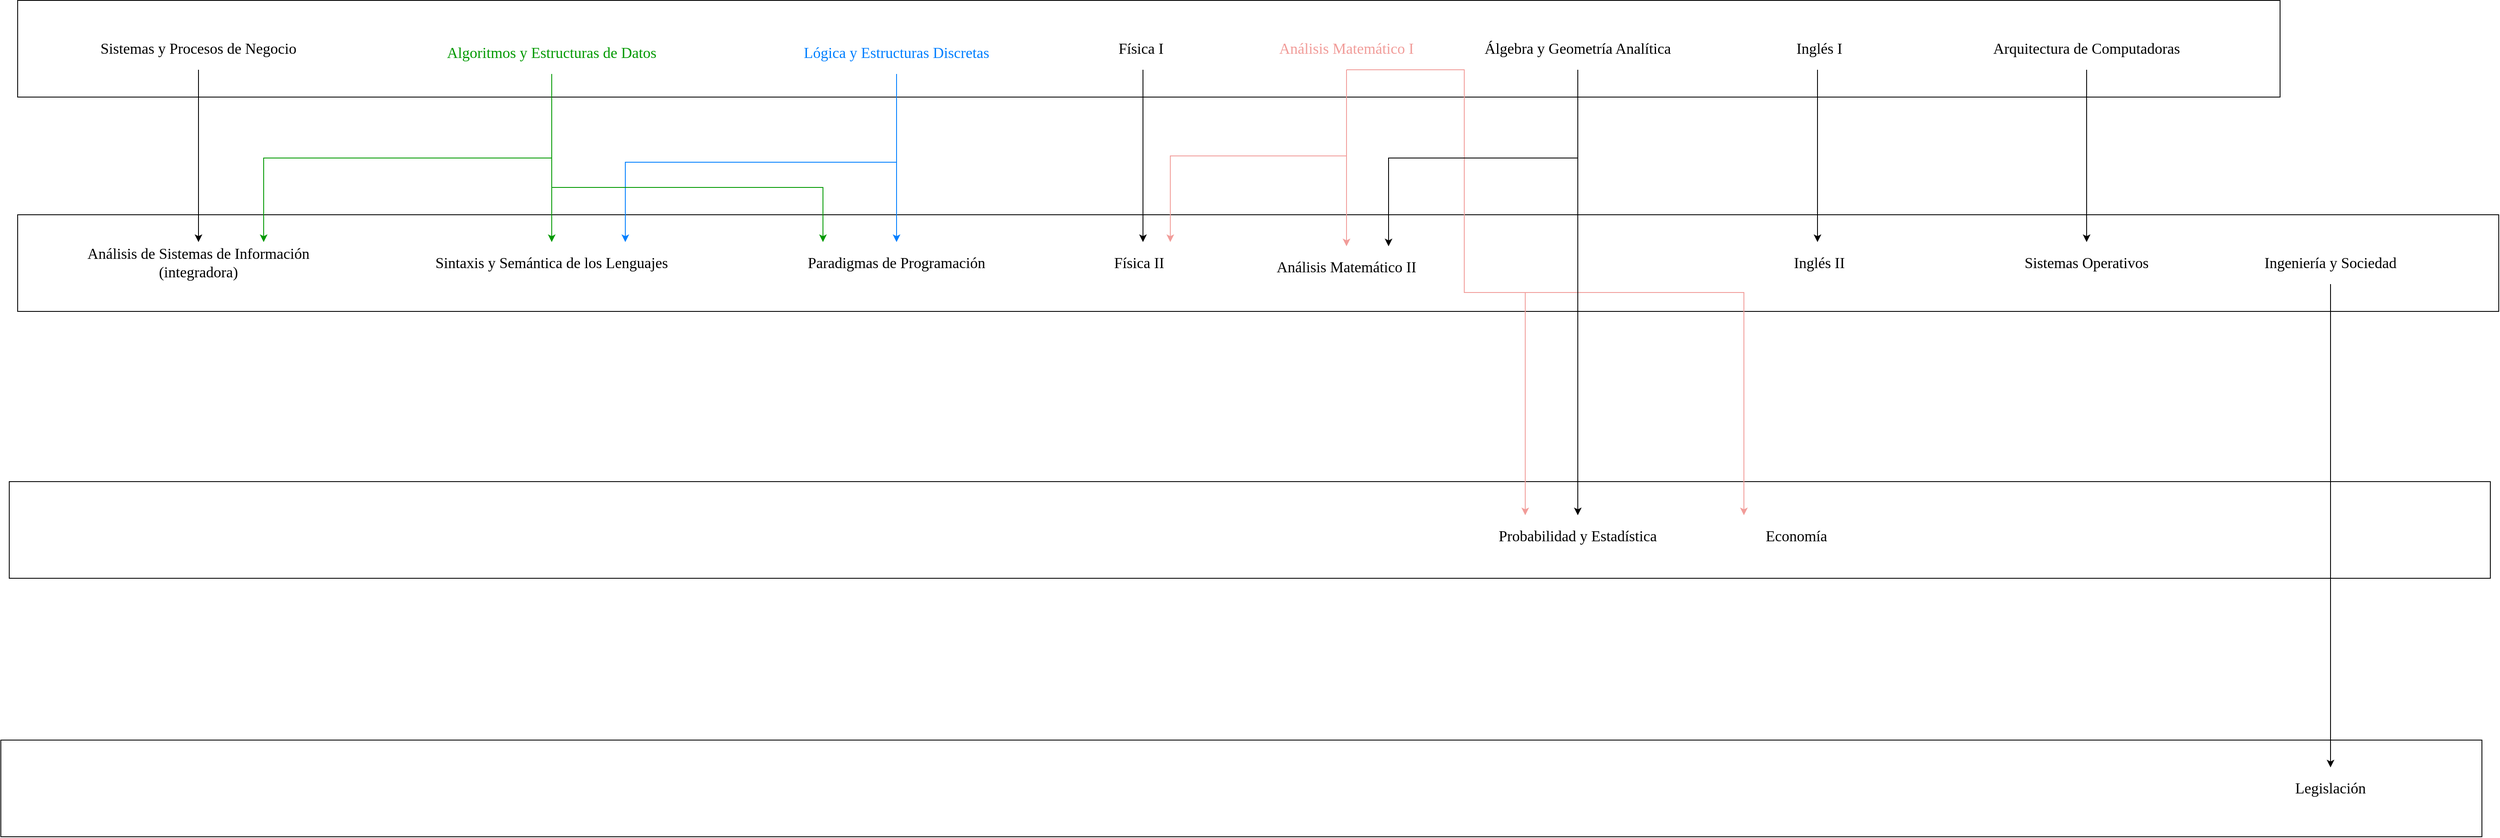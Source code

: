 <mxfile version="22.1.16" type="github">
  <diagram name="Página-1" id="1MBqJpGCPziy3Lmt3wt5">
    <mxGraphModel dx="2057" dy="962" grid="1" gridSize="10" guides="1" tooltips="1" connect="1" arrows="1" fold="1" page="1" pageScale="1" pageWidth="1600" pageHeight="1200" math="0" shadow="0">
      <root>
        <mxCell id="0" />
        <mxCell id="1" parent="0" />
        <mxCell id="4F4yH2aeOkLVJFLE5-NZ-43" value="" style="rounded=0;whiteSpace=wrap;html=1;" vertex="1" parent="1">
          <mxGeometry x="-1350" y="730" width="2950" height="115" as="geometry" />
        </mxCell>
        <mxCell id="4F4yH2aeOkLVJFLE5-NZ-42" value="" style="rounded=0;whiteSpace=wrap;html=1;" vertex="1" parent="1">
          <mxGeometry x="-1360" y="1037.5" width="2950" height="115" as="geometry" />
        </mxCell>
        <mxCell id="4F4yH2aeOkLVJFLE5-NZ-38" value="" style="rounded=0;whiteSpace=wrap;html=1;" vertex="1" parent="1">
          <mxGeometry x="-1340" y="412.5" width="2950" height="115" as="geometry" />
        </mxCell>
        <mxCell id="4F4yH2aeOkLVJFLE5-NZ-37" value="" style="rounded=0;whiteSpace=wrap;html=1;" vertex="1" parent="1">
          <mxGeometry x="-1340" y="157.5" width="2690" height="115" as="geometry" />
        </mxCell>
        <mxCell id="4F4yH2aeOkLVJFLE5-NZ-5" style="edgeStyle=orthogonalEdgeStyle;rounded=0;orthogonalLoop=1;jettySize=auto;html=1;exitX=0.5;exitY=1;exitDx=0;exitDy=0;strokeColor=#F19C99;" edge="1" parent="1" source="4F4yH2aeOkLVJFLE5-NZ-2" target="4F4yH2aeOkLVJFLE5-NZ-3">
          <mxGeometry relative="1" as="geometry" />
        </mxCell>
        <mxCell id="4F4yH2aeOkLVJFLE5-NZ-14" style="edgeStyle=orthogonalEdgeStyle;rounded=0;orthogonalLoop=1;jettySize=auto;html=1;exitX=0.5;exitY=1;exitDx=0;exitDy=0;entryX=0.75;entryY=0;entryDx=0;entryDy=0;strokeColor=#F19C99;" edge="1" parent="1" source="4F4yH2aeOkLVJFLE5-NZ-2" target="4F4yH2aeOkLVJFLE5-NZ-11">
          <mxGeometry relative="1" as="geometry" />
        </mxCell>
        <mxCell id="4F4yH2aeOkLVJFLE5-NZ-45" style="edgeStyle=orthogonalEdgeStyle;rounded=0;orthogonalLoop=1;jettySize=auto;html=1;exitX=0.5;exitY=1;exitDx=0;exitDy=0;entryX=0.25;entryY=0;entryDx=0;entryDy=0;strokeColor=#F19C99;" edge="1" parent="1" source="4F4yH2aeOkLVJFLE5-NZ-2" target="4F4yH2aeOkLVJFLE5-NZ-44">
          <mxGeometry relative="1" as="geometry">
            <Array as="points">
              <mxPoint x="380" y="240" />
              <mxPoint x="380" y="505" />
              <mxPoint x="453" y="505" />
            </Array>
          </mxGeometry>
        </mxCell>
        <mxCell id="4F4yH2aeOkLVJFLE5-NZ-49" style="edgeStyle=orthogonalEdgeStyle;rounded=0;orthogonalLoop=1;jettySize=auto;html=1;exitX=0.5;exitY=1;exitDx=0;exitDy=0;entryX=0.25;entryY=0;entryDx=0;entryDy=0;strokeColor=#F19C99;" edge="1" parent="1" source="4F4yH2aeOkLVJFLE5-NZ-2" target="4F4yH2aeOkLVJFLE5-NZ-48">
          <mxGeometry relative="1" as="geometry">
            <Array as="points">
              <mxPoint x="380" y="240" />
              <mxPoint x="380" y="505" />
              <mxPoint x="713" y="505" />
            </Array>
          </mxGeometry>
        </mxCell>
        <mxCell id="4F4yH2aeOkLVJFLE5-NZ-2" value=" Análisis Matemático I " style="text;strokeColor=none;fillColor=none;align=center;verticalAlign=middle;whiteSpace=wrap;rounded=0;fontSize=18;fontFamily=Comic Sans MS;spacing=0;fontColor=#F19C99;" vertex="1" parent="1">
          <mxGeometry x="140" y="190" width="200" height="50" as="geometry" />
        </mxCell>
        <mxCell id="4F4yH2aeOkLVJFLE5-NZ-3" value=" Análisis Matemático II" style="text;strokeColor=none;fillColor=none;align=center;verticalAlign=middle;whiteSpace=wrap;rounded=0;fontSize=18;fontFamily=Comic Sans MS;spacing=0;" vertex="1" parent="1">
          <mxGeometry x="140" y="450" width="200" height="50" as="geometry" />
        </mxCell>
        <mxCell id="4F4yH2aeOkLVJFLE5-NZ-9" style="edgeStyle=orthogonalEdgeStyle;rounded=0;orthogonalLoop=1;jettySize=auto;html=1;exitX=0.5;exitY=1;exitDx=0;exitDy=0;entryX=0.75;entryY=0;entryDx=0;entryDy=0;" edge="1" parent="1" source="4F4yH2aeOkLVJFLE5-NZ-6" target="4F4yH2aeOkLVJFLE5-NZ-3">
          <mxGeometry relative="1" as="geometry" />
        </mxCell>
        <mxCell id="4F4yH2aeOkLVJFLE5-NZ-46" style="edgeStyle=orthogonalEdgeStyle;rounded=0;orthogonalLoop=1;jettySize=auto;html=1;exitX=0.5;exitY=1;exitDx=0;exitDy=0;entryX=0.5;entryY=0;entryDx=0;entryDy=0;" edge="1" parent="1" source="4F4yH2aeOkLVJFLE5-NZ-6" target="4F4yH2aeOkLVJFLE5-NZ-44">
          <mxGeometry relative="1" as="geometry" />
        </mxCell>
        <mxCell id="4F4yH2aeOkLVJFLE5-NZ-6" value=" Álgebra y Geometría Analítica " style="text;strokeColor=none;fillColor=none;align=center;verticalAlign=middle;whiteSpace=wrap;rounded=0;fontSize=18;fontFamily=Comic Sans MS;spacing=0;" vertex="1" parent="1">
          <mxGeometry x="370" y="190" width="290" height="50" as="geometry" />
        </mxCell>
        <mxCell id="4F4yH2aeOkLVJFLE5-NZ-13" style="edgeStyle=orthogonalEdgeStyle;rounded=0;orthogonalLoop=1;jettySize=auto;html=1;exitX=0.5;exitY=1;exitDx=0;exitDy=0;" edge="1" parent="1" source="4F4yH2aeOkLVJFLE5-NZ-10" target="4F4yH2aeOkLVJFLE5-NZ-11">
          <mxGeometry relative="1" as="geometry" />
        </mxCell>
        <mxCell id="4F4yH2aeOkLVJFLE5-NZ-10" value=" Física I  " style="text;strokeColor=none;fillColor=none;align=center;verticalAlign=middle;whiteSpace=wrap;rounded=0;fontSize=18;fontFamily=Comic Sans MS;spacing=0;" vertex="1" parent="1">
          <mxGeometry x="-67" y="190" width="130" height="50" as="geometry" />
        </mxCell>
        <mxCell id="4F4yH2aeOkLVJFLE5-NZ-11" value=" Física II  " style="text;strokeColor=none;fillColor=none;align=center;verticalAlign=middle;whiteSpace=wrap;rounded=0;fontSize=18;fontFamily=Comic Sans MS;spacing=0;" vertex="1" parent="1">
          <mxGeometry x="-67" y="445" width="130" height="50" as="geometry" />
        </mxCell>
        <mxCell id="4F4yH2aeOkLVJFLE5-NZ-19" style="edgeStyle=orthogonalEdgeStyle;rounded=0;orthogonalLoop=1;jettySize=auto;html=1;exitX=0.5;exitY=1;exitDx=0;exitDy=0;" edge="1" parent="1" source="4F4yH2aeOkLVJFLE5-NZ-15" target="4F4yH2aeOkLVJFLE5-NZ-16">
          <mxGeometry relative="1" as="geometry" />
        </mxCell>
        <mxCell id="4F4yH2aeOkLVJFLE5-NZ-15" value="  Inglés I " style="text;strokeColor=none;fillColor=none;align=center;verticalAlign=middle;whiteSpace=wrap;rounded=0;fontSize=18;fontFamily=Comic Sans MS;spacing=0;" vertex="1" parent="1">
          <mxGeometry x="735" y="190" width="130" height="50" as="geometry" />
        </mxCell>
        <mxCell id="4F4yH2aeOkLVJFLE5-NZ-16" value="  Inglés II" style="text;strokeColor=none;fillColor=none;align=center;verticalAlign=middle;whiteSpace=wrap;rounded=0;fontSize=18;fontFamily=Comic Sans MS;spacing=0;" vertex="1" parent="1">
          <mxGeometry x="735" y="445" width="130" height="50" as="geometry" />
        </mxCell>
        <mxCell id="4F4yH2aeOkLVJFLE5-NZ-28" style="edgeStyle=orthogonalEdgeStyle;rounded=0;orthogonalLoop=1;jettySize=auto;html=1;exitX=0.5;exitY=1;exitDx=0;exitDy=0;entryX=0.75;entryY=0;entryDx=0;entryDy=0;strokeColor=#007FFF;" edge="1" parent="1" source="4F4yH2aeOkLVJFLE5-NZ-21" target="4F4yH2aeOkLVJFLE5-NZ-26">
          <mxGeometry relative="1" as="geometry">
            <Array as="points">
              <mxPoint x="-295" y="350" />
              <mxPoint x="-617" y="350" />
            </Array>
          </mxGeometry>
        </mxCell>
        <mxCell id="4F4yH2aeOkLVJFLE5-NZ-30" style="edgeStyle=orthogonalEdgeStyle;rounded=0;orthogonalLoop=1;jettySize=auto;html=1;exitX=0.5;exitY=1;exitDx=0;exitDy=0;strokeColor=#007FFF;" edge="1" parent="1" source="4F4yH2aeOkLVJFLE5-NZ-21" target="4F4yH2aeOkLVJFLE5-NZ-29">
          <mxGeometry relative="1" as="geometry" />
        </mxCell>
        <mxCell id="4F4yH2aeOkLVJFLE5-NZ-21" value=" Lógica y Estructuras Discretas " style="text;strokeColor=none;fillColor=none;align=center;verticalAlign=middle;whiteSpace=wrap;rounded=0;fontSize=18;fontFamily=Comic Sans MS;spacing=0;fontColor=#007FFF;" vertex="1" parent="1">
          <mxGeometry x="-430" y="195" width="270" height="50" as="geometry" />
        </mxCell>
        <mxCell id="4F4yH2aeOkLVJFLE5-NZ-27" style="edgeStyle=orthogonalEdgeStyle;rounded=0;orthogonalLoop=1;jettySize=auto;html=1;exitX=0.5;exitY=1;exitDx=0;exitDy=0;strokeColor=#009900;" edge="1" parent="1" source="4F4yH2aeOkLVJFLE5-NZ-22" target="4F4yH2aeOkLVJFLE5-NZ-26">
          <mxGeometry relative="1" as="geometry" />
        </mxCell>
        <mxCell id="4F4yH2aeOkLVJFLE5-NZ-31" style="edgeStyle=orthogonalEdgeStyle;rounded=0;orthogonalLoop=1;jettySize=auto;html=1;exitX=0.5;exitY=1;exitDx=0;exitDy=0;strokeColor=#009900;entryX=0.25;entryY=0;entryDx=0;entryDy=0;" edge="1" parent="1" source="4F4yH2aeOkLVJFLE5-NZ-22" target="4F4yH2aeOkLVJFLE5-NZ-29">
          <mxGeometry relative="1" as="geometry">
            <Array as="points">
              <mxPoint x="-705" y="380" />
              <mxPoint x="-382" y="380" />
            </Array>
          </mxGeometry>
        </mxCell>
        <mxCell id="4F4yH2aeOkLVJFLE5-NZ-36" style="edgeStyle=orthogonalEdgeStyle;rounded=0;orthogonalLoop=1;jettySize=auto;html=1;exitX=0.5;exitY=1;exitDx=0;exitDy=0;fontColor=#009900;labelBackgroundColor=#009900;strokeColor=#009900;entryX=0.75;entryY=0;entryDx=0;entryDy=0;" edge="1" parent="1" source="4F4yH2aeOkLVJFLE5-NZ-22" target="4F4yH2aeOkLVJFLE5-NZ-34">
          <mxGeometry relative="1" as="geometry" />
        </mxCell>
        <mxCell id="4F4yH2aeOkLVJFLE5-NZ-22" value=" Algoritmos y Estructuras de Datos  " style="text;strokeColor=none;fillColor=none;align=center;verticalAlign=middle;whiteSpace=wrap;rounded=0;fontSize=18;fontFamily=Comic Sans MS;spacing=0;fontColor=#009900;" vertex="1" parent="1">
          <mxGeometry x="-870" y="195" width="330" height="50" as="geometry" />
        </mxCell>
        <mxCell id="4F4yH2aeOkLVJFLE5-NZ-33" style="edgeStyle=orthogonalEdgeStyle;rounded=0;orthogonalLoop=1;jettySize=auto;html=1;exitX=0.5;exitY=1;exitDx=0;exitDy=0;" edge="1" parent="1" source="4F4yH2aeOkLVJFLE5-NZ-23" target="4F4yH2aeOkLVJFLE5-NZ-32">
          <mxGeometry relative="1" as="geometry" />
        </mxCell>
        <mxCell id="4F4yH2aeOkLVJFLE5-NZ-23" value=" Arquitectura de Computadoras  " style="text;strokeColor=none;fillColor=none;align=center;verticalAlign=middle;whiteSpace=wrap;rounded=0;fontSize=18;fontFamily=Comic Sans MS;spacing=0;" vertex="1" parent="1">
          <mxGeometry x="980" y="190" width="280" height="50" as="geometry" />
        </mxCell>
        <mxCell id="4F4yH2aeOkLVJFLE5-NZ-35" style="edgeStyle=orthogonalEdgeStyle;rounded=0;orthogonalLoop=1;jettySize=auto;html=1;exitX=0.5;exitY=1;exitDx=0;exitDy=0;" edge="1" parent="1" source="4F4yH2aeOkLVJFLE5-NZ-25" target="4F4yH2aeOkLVJFLE5-NZ-34">
          <mxGeometry relative="1" as="geometry" />
        </mxCell>
        <mxCell id="4F4yH2aeOkLVJFLE5-NZ-25" value="  Sistemas y Procesos de Negocio  " style="text;strokeColor=none;fillColor=none;align=center;verticalAlign=middle;whiteSpace=wrap;rounded=0;fontSize=18;fontFamily=Comic Sans MS;spacing=0;" vertex="1" parent="1">
          <mxGeometry x="-1265" y="190" width="280" height="50" as="geometry" />
        </mxCell>
        <mxCell id="4F4yH2aeOkLVJFLE5-NZ-26" value="  Sintaxis y Semántica de los Lenguajes" style="text;strokeColor=none;fillColor=none;align=center;verticalAlign=middle;whiteSpace=wrap;rounded=0;fontSize=18;fontFamily=Comic Sans MS;spacing=0;" vertex="1" parent="1">
          <mxGeometry x="-880" y="445" width="350" height="50" as="geometry" />
        </mxCell>
        <mxCell id="4F4yH2aeOkLVJFLE5-NZ-29" value="   Paradigmas de Programación " style="text;strokeColor=none;fillColor=none;align=center;verticalAlign=middle;whiteSpace=wrap;rounded=0;fontSize=18;fontFamily=Comic Sans MS;spacing=0;" vertex="1" parent="1">
          <mxGeometry x="-470" y="445" width="350" height="50" as="geometry" />
        </mxCell>
        <mxCell id="4F4yH2aeOkLVJFLE5-NZ-32" value="  Sistemas Operativos  " style="text;strokeColor=none;fillColor=none;align=center;verticalAlign=middle;whiteSpace=wrap;rounded=0;fontSize=18;fontFamily=Comic Sans MS;spacing=0;" vertex="1" parent="1">
          <mxGeometry x="980" y="445" width="280" height="50" as="geometry" />
        </mxCell>
        <mxCell id="4F4yH2aeOkLVJFLE5-NZ-34" value="   Análisis de Sistemas de Información &#xa;(integradora)   " style="text;strokeColor=none;fillColor=none;align=center;verticalAlign=middle;whiteSpace=wrap;rounded=0;fontSize=18;fontFamily=Comic Sans MS;spacing=0;" vertex="1" parent="1">
          <mxGeometry x="-1280" y="445" width="310" height="50" as="geometry" />
        </mxCell>
        <mxCell id="4F4yH2aeOkLVJFLE5-NZ-41" style="edgeStyle=orthogonalEdgeStyle;rounded=0;orthogonalLoop=1;jettySize=auto;html=1;exitX=0.5;exitY=1;exitDx=0;exitDy=0;" edge="1" parent="1" source="4F4yH2aeOkLVJFLE5-NZ-39" target="4F4yH2aeOkLVJFLE5-NZ-40">
          <mxGeometry relative="1" as="geometry" />
        </mxCell>
        <mxCell id="4F4yH2aeOkLVJFLE5-NZ-39" value="   Ingeniería y Sociedad   " style="text;strokeColor=none;fillColor=none;align=center;verticalAlign=middle;whiteSpace=wrap;rounded=0;fontSize=18;fontFamily=Comic Sans MS;spacing=0;" vertex="1" parent="1">
          <mxGeometry x="1270" y="445" width="280" height="50" as="geometry" />
        </mxCell>
        <mxCell id="4F4yH2aeOkLVJFLE5-NZ-40" value="   Legislación    " style="text;strokeColor=none;fillColor=none;align=center;verticalAlign=middle;whiteSpace=wrap;rounded=0;fontSize=18;fontFamily=Comic Sans MS;spacing=0;" vertex="1" parent="1">
          <mxGeometry x="1270" y="1070" width="280" height="50" as="geometry" />
        </mxCell>
        <mxCell id="4F4yH2aeOkLVJFLE5-NZ-44" value="  Probabilidad y Estadística" style="text;strokeColor=none;fillColor=none;align=center;verticalAlign=middle;whiteSpace=wrap;rounded=0;fontSize=18;fontFamily=Comic Sans MS;spacing=0;" vertex="1" parent="1">
          <mxGeometry x="390" y="770" width="250" height="50" as="geometry" />
        </mxCell>
        <mxCell id="4F4yH2aeOkLVJFLE5-NZ-48" value="   Economía" style="text;strokeColor=none;fillColor=none;align=center;verticalAlign=middle;whiteSpace=wrap;rounded=0;fontSize=18;fontFamily=Comic Sans MS;spacing=0;" vertex="1" parent="1">
          <mxGeometry x="650" y="770" width="250" height="50" as="geometry" />
        </mxCell>
      </root>
    </mxGraphModel>
  </diagram>
</mxfile>
